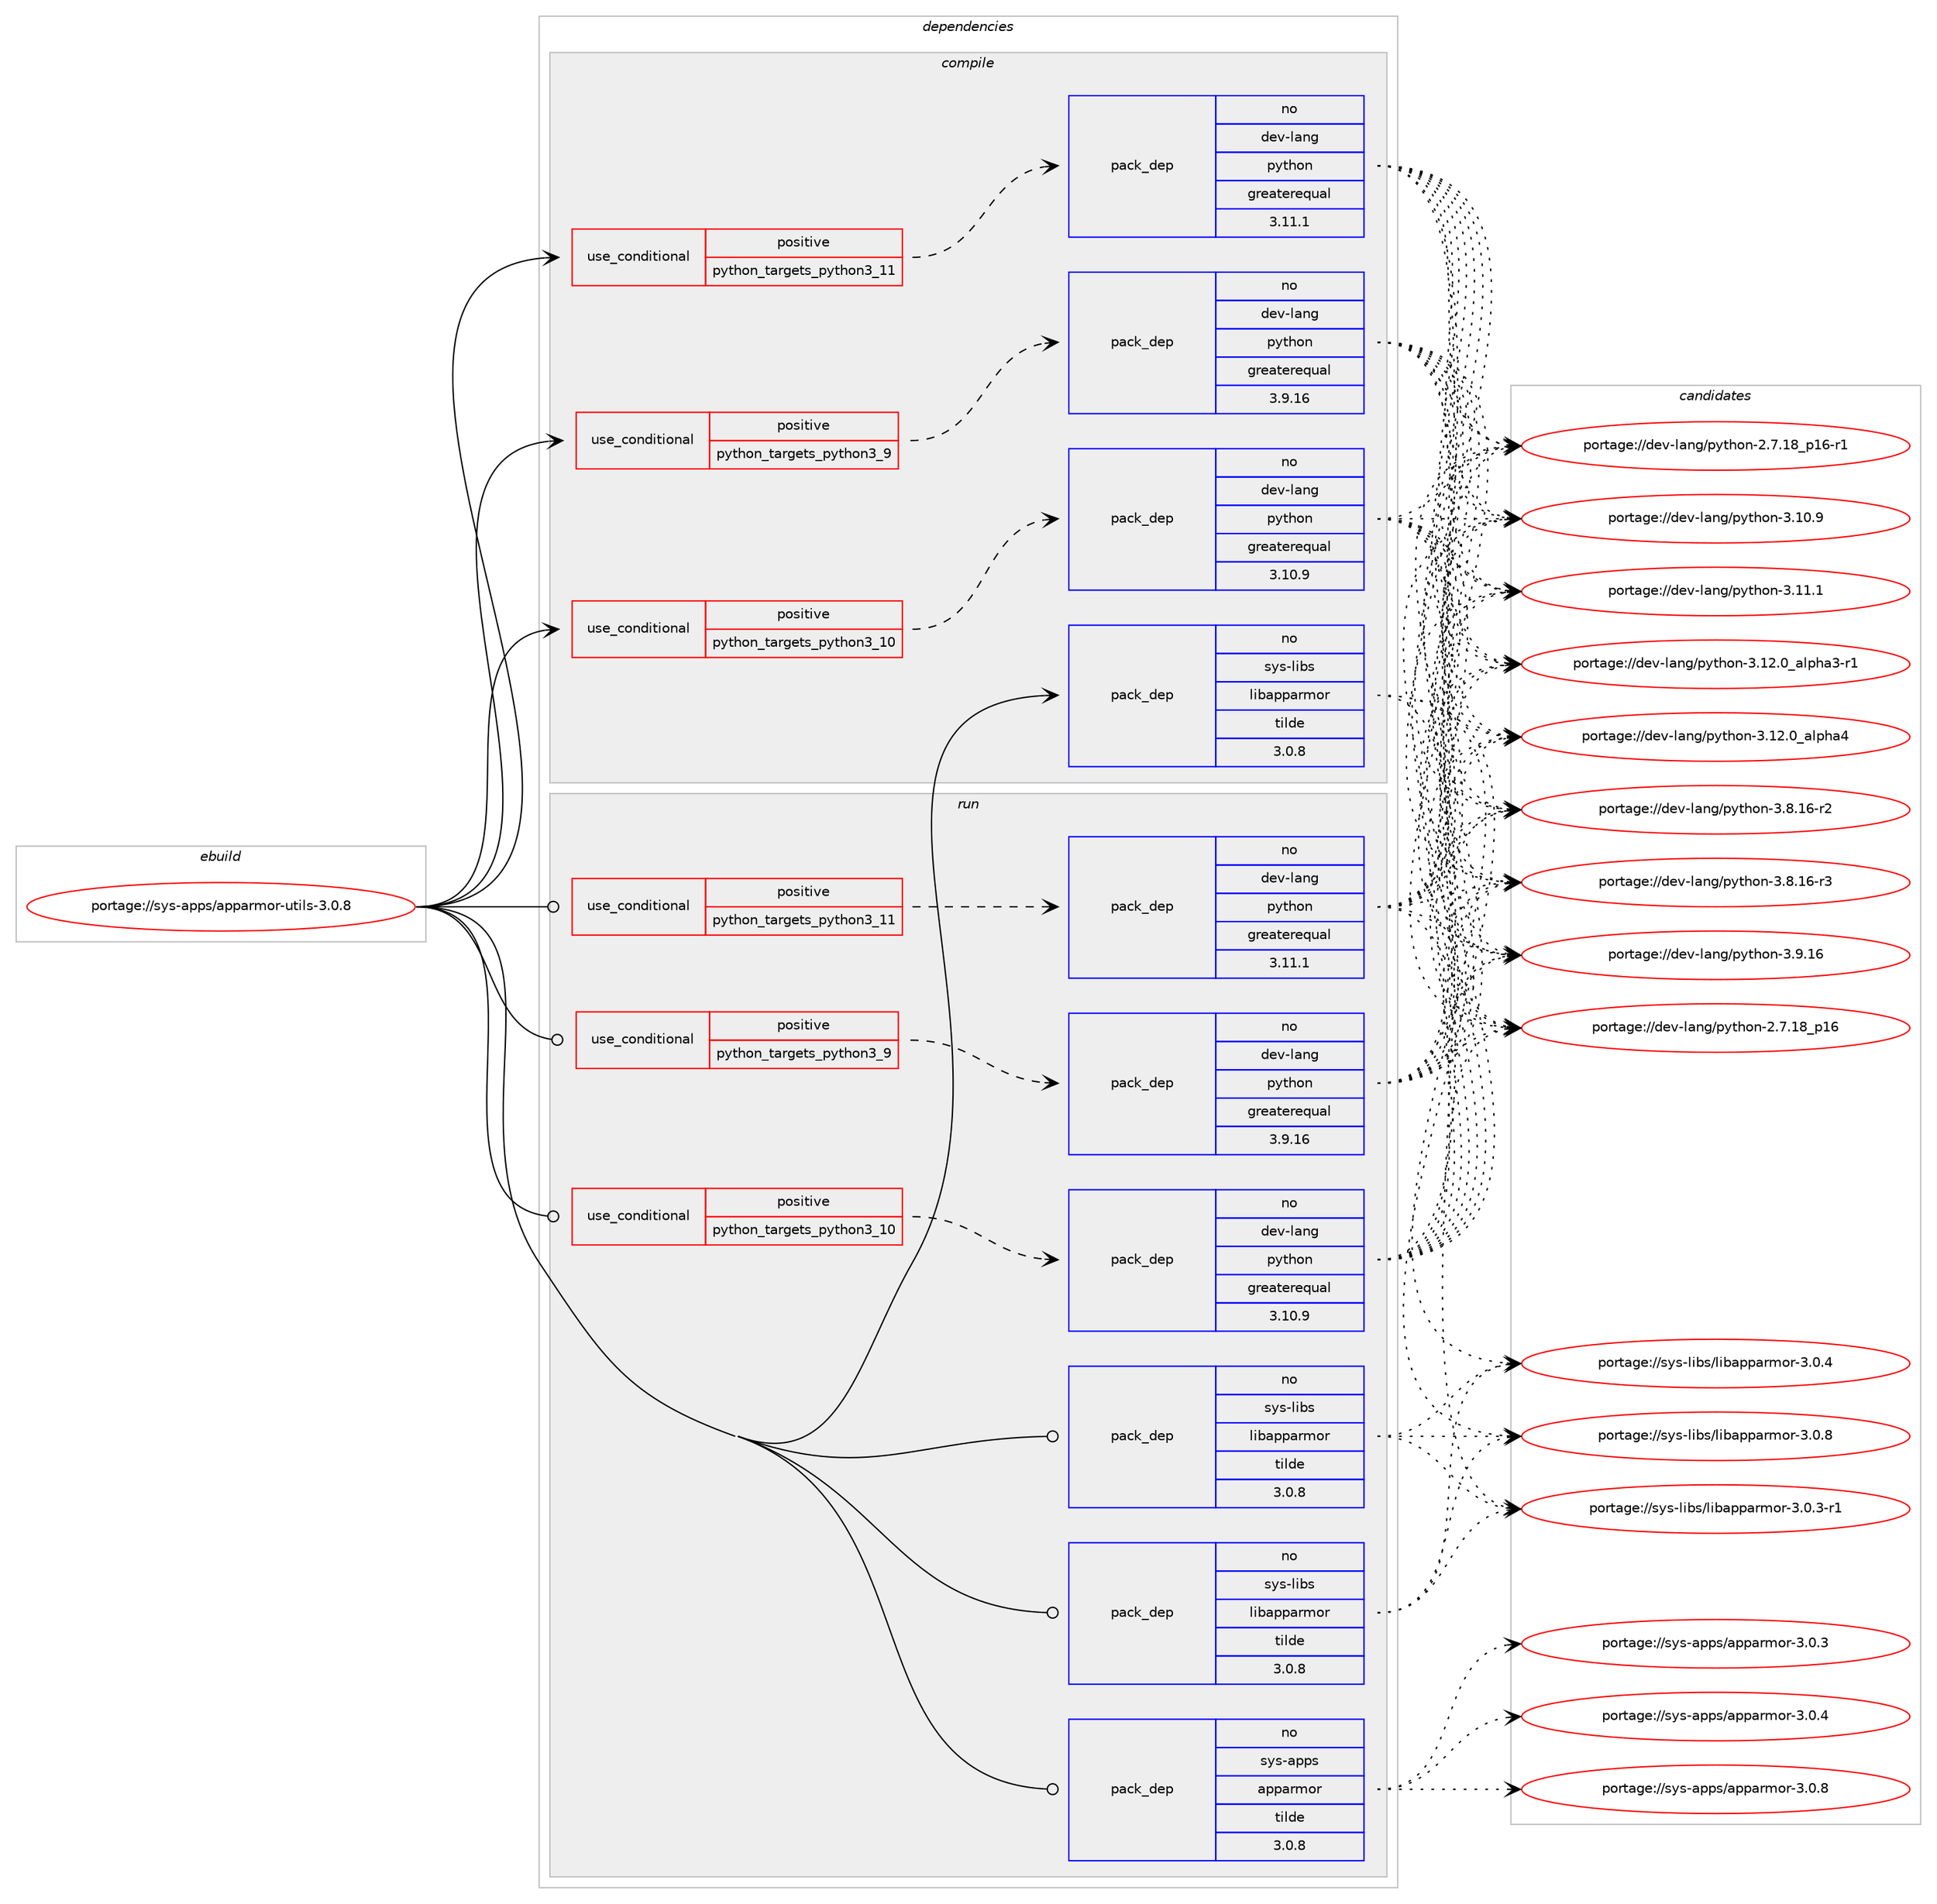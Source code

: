 digraph prolog {

# *************
# Graph options
# *************

newrank=true;
concentrate=true;
compound=true;
graph [rankdir=LR,fontname=Helvetica,fontsize=10,ranksep=1.5];#, ranksep=2.5, nodesep=0.2];
edge  [arrowhead=vee];
node  [fontname=Helvetica,fontsize=10];

# **********
# The ebuild
# **********

subgraph cluster_leftcol {
color=gray;
rank=same;
label=<<i>ebuild</i>>;
id [label="portage://sys-apps/apparmor-utils-3.0.8", color=red, width=4, href="../sys-apps/apparmor-utils-3.0.8.svg"];
}

# ****************
# The dependencies
# ****************

subgraph cluster_midcol {
color=gray;
label=<<i>dependencies</i>>;
subgraph cluster_compile {
fillcolor="#eeeeee";
style=filled;
label=<<i>compile</i>>;
subgraph cond3426 {
dependency5139 [label=<<TABLE BORDER="0" CELLBORDER="1" CELLSPACING="0" CELLPADDING="4"><TR><TD ROWSPAN="3" CELLPADDING="10">use_conditional</TD></TR><TR><TD>positive</TD></TR><TR><TD>python_targets_python3_10</TD></TR></TABLE>>, shape=none, color=red];
subgraph pack1661 {
dependency5140 [label=<<TABLE BORDER="0" CELLBORDER="1" CELLSPACING="0" CELLPADDING="4" WIDTH="220"><TR><TD ROWSPAN="6" CELLPADDING="30">pack_dep</TD></TR><TR><TD WIDTH="110">no</TD></TR><TR><TD>dev-lang</TD></TR><TR><TD>python</TD></TR><TR><TD>greaterequal</TD></TR><TR><TD>3.10.9</TD></TR></TABLE>>, shape=none, color=blue];
}
dependency5139:e -> dependency5140:w [weight=20,style="dashed",arrowhead="vee"];
}
id:e -> dependency5139:w [weight=20,style="solid",arrowhead="vee"];
subgraph cond3427 {
dependency5141 [label=<<TABLE BORDER="0" CELLBORDER="1" CELLSPACING="0" CELLPADDING="4"><TR><TD ROWSPAN="3" CELLPADDING="10">use_conditional</TD></TR><TR><TD>positive</TD></TR><TR><TD>python_targets_python3_11</TD></TR></TABLE>>, shape=none, color=red];
subgraph pack1662 {
dependency5142 [label=<<TABLE BORDER="0" CELLBORDER="1" CELLSPACING="0" CELLPADDING="4" WIDTH="220"><TR><TD ROWSPAN="6" CELLPADDING="30">pack_dep</TD></TR><TR><TD WIDTH="110">no</TD></TR><TR><TD>dev-lang</TD></TR><TR><TD>python</TD></TR><TR><TD>greaterequal</TD></TR><TR><TD>3.11.1</TD></TR></TABLE>>, shape=none, color=blue];
}
dependency5141:e -> dependency5142:w [weight=20,style="dashed",arrowhead="vee"];
}
id:e -> dependency5141:w [weight=20,style="solid",arrowhead="vee"];
subgraph cond3428 {
dependency5143 [label=<<TABLE BORDER="0" CELLBORDER="1" CELLSPACING="0" CELLPADDING="4"><TR><TD ROWSPAN="3" CELLPADDING="10">use_conditional</TD></TR><TR><TD>positive</TD></TR><TR><TD>python_targets_python3_9</TD></TR></TABLE>>, shape=none, color=red];
subgraph pack1663 {
dependency5144 [label=<<TABLE BORDER="0" CELLBORDER="1" CELLSPACING="0" CELLPADDING="4" WIDTH="220"><TR><TD ROWSPAN="6" CELLPADDING="30">pack_dep</TD></TR><TR><TD WIDTH="110">no</TD></TR><TR><TD>dev-lang</TD></TR><TR><TD>python</TD></TR><TR><TD>greaterequal</TD></TR><TR><TD>3.9.16</TD></TR></TABLE>>, shape=none, color=blue];
}
dependency5143:e -> dependency5144:w [weight=20,style="dashed",arrowhead="vee"];
}
id:e -> dependency5143:w [weight=20,style="solid",arrowhead="vee"];
# *** BEGIN UNKNOWN DEPENDENCY TYPE (TODO) ***
# id -> package_dependency(portage://sys-apps/apparmor-utils-3.0.8,install,no,dev-lang,perl,none,[,,],[],[])
# *** END UNKNOWN DEPENDENCY TYPE (TODO) ***

# *** BEGIN UNKNOWN DEPENDENCY TYPE (TODO) ***
# id -> package_dependency(portage://sys-apps/apparmor-utils-3.0.8,install,no,sys-devel,gettext,none,[,,],[],[])
# *** END UNKNOWN DEPENDENCY TYPE (TODO) ***

subgraph pack1664 {
dependency5145 [label=<<TABLE BORDER="0" CELLBORDER="1" CELLSPACING="0" CELLPADDING="4" WIDTH="220"><TR><TD ROWSPAN="6" CELLPADDING="30">pack_dep</TD></TR><TR><TD WIDTH="110">no</TD></TR><TR><TD>sys-libs</TD></TR><TR><TD>libapparmor</TD></TR><TR><TD>tilde</TD></TR><TR><TD>3.0.8</TD></TR></TABLE>>, shape=none, color=blue];
}
id:e -> dependency5145:w [weight=20,style="solid",arrowhead="vee"];
}
subgraph cluster_compileandrun {
fillcolor="#eeeeee";
style=filled;
label=<<i>compile and run</i>>;
}
subgraph cluster_run {
fillcolor="#eeeeee";
style=filled;
label=<<i>run</i>>;
subgraph cond3429 {
dependency5146 [label=<<TABLE BORDER="0" CELLBORDER="1" CELLSPACING="0" CELLPADDING="4"><TR><TD ROWSPAN="3" CELLPADDING="10">use_conditional</TD></TR><TR><TD>positive</TD></TR><TR><TD>python_targets_python3_10</TD></TR></TABLE>>, shape=none, color=red];
subgraph pack1665 {
dependency5147 [label=<<TABLE BORDER="0" CELLBORDER="1" CELLSPACING="0" CELLPADDING="4" WIDTH="220"><TR><TD ROWSPAN="6" CELLPADDING="30">pack_dep</TD></TR><TR><TD WIDTH="110">no</TD></TR><TR><TD>dev-lang</TD></TR><TR><TD>python</TD></TR><TR><TD>greaterequal</TD></TR><TR><TD>3.10.9</TD></TR></TABLE>>, shape=none, color=blue];
}
dependency5146:e -> dependency5147:w [weight=20,style="dashed",arrowhead="vee"];
}
id:e -> dependency5146:w [weight=20,style="solid",arrowhead="odot"];
subgraph cond3430 {
dependency5148 [label=<<TABLE BORDER="0" CELLBORDER="1" CELLSPACING="0" CELLPADDING="4"><TR><TD ROWSPAN="3" CELLPADDING="10">use_conditional</TD></TR><TR><TD>positive</TD></TR><TR><TD>python_targets_python3_11</TD></TR></TABLE>>, shape=none, color=red];
subgraph pack1666 {
dependency5149 [label=<<TABLE BORDER="0" CELLBORDER="1" CELLSPACING="0" CELLPADDING="4" WIDTH="220"><TR><TD ROWSPAN="6" CELLPADDING="30">pack_dep</TD></TR><TR><TD WIDTH="110">no</TD></TR><TR><TD>dev-lang</TD></TR><TR><TD>python</TD></TR><TR><TD>greaterequal</TD></TR><TR><TD>3.11.1</TD></TR></TABLE>>, shape=none, color=blue];
}
dependency5148:e -> dependency5149:w [weight=20,style="dashed",arrowhead="vee"];
}
id:e -> dependency5148:w [weight=20,style="solid",arrowhead="odot"];
subgraph cond3431 {
dependency5150 [label=<<TABLE BORDER="0" CELLBORDER="1" CELLSPACING="0" CELLPADDING="4"><TR><TD ROWSPAN="3" CELLPADDING="10">use_conditional</TD></TR><TR><TD>positive</TD></TR><TR><TD>python_targets_python3_9</TD></TR></TABLE>>, shape=none, color=red];
subgraph pack1667 {
dependency5151 [label=<<TABLE BORDER="0" CELLBORDER="1" CELLSPACING="0" CELLPADDING="4" WIDTH="220"><TR><TD ROWSPAN="6" CELLPADDING="30">pack_dep</TD></TR><TR><TD WIDTH="110">no</TD></TR><TR><TD>dev-lang</TD></TR><TR><TD>python</TD></TR><TR><TD>greaterequal</TD></TR><TR><TD>3.9.16</TD></TR></TABLE>>, shape=none, color=blue];
}
dependency5150:e -> dependency5151:w [weight=20,style="dashed",arrowhead="vee"];
}
id:e -> dependency5150:w [weight=20,style="solid",arrowhead="odot"];
# *** BEGIN UNKNOWN DEPENDENCY TYPE (TODO) ***
# id -> package_dependency(portage://sys-apps/apparmor-utils-3.0.8,run,no,dev-lang,perl,none,[,,],[],[])
# *** END UNKNOWN DEPENDENCY TYPE (TODO) ***

# *** BEGIN UNKNOWN DEPENDENCY TYPE (TODO) ***
# id -> package_dependency(portage://sys-apps/apparmor-utils-3.0.8,run,no,dev-lang,perl,none,[,,],any_same_slot,[])
# *** END UNKNOWN DEPENDENCY TYPE (TODO) ***

# *** BEGIN UNKNOWN DEPENDENCY TYPE (TODO) ***
# id -> package_dependency(portage://sys-apps/apparmor-utils-3.0.8,run,no,dev-perl,Locale-gettext,none,[,,],[],[])
# *** END UNKNOWN DEPENDENCY TYPE (TODO) ***

# *** BEGIN UNKNOWN DEPENDENCY TYPE (TODO) ***
# id -> package_dependency(portage://sys-apps/apparmor-utils-3.0.8,run,no,dev-perl,RPC-XML,none,[,,],[],[])
# *** END UNKNOWN DEPENDENCY TYPE (TODO) ***

# *** BEGIN UNKNOWN DEPENDENCY TYPE (TODO) ***
# id -> package_dependency(portage://sys-apps/apparmor-utils-3.0.8,run,no,dev-perl,TermReadKey,none,[,,],[],[])
# *** END UNKNOWN DEPENDENCY TYPE (TODO) ***

# *** BEGIN UNKNOWN DEPENDENCY TYPE (TODO) ***
# id -> package_dependency(portage://sys-apps/apparmor-utils-3.0.8,run,no,dev-python,notify2,none,[,,],[],[use(optenable(python_targets_python3_9),negative),use(optenable(python_targets_python3_10),negative),use(optenable(python_targets_python3_11),negative)])
# *** END UNKNOWN DEPENDENCY TYPE (TODO) ***

# *** BEGIN UNKNOWN DEPENDENCY TYPE (TODO) ***
# id -> package_dependency(portage://sys-apps/apparmor-utils-3.0.8,run,no,dev-python,psutil,none,[,,],[],[use(optenable(python_targets_python3_9),negative),use(optenable(python_targets_python3_10),negative),use(optenable(python_targets_python3_11),negative)])
# *** END UNKNOWN DEPENDENCY TYPE (TODO) ***

subgraph pack1668 {
dependency5152 [label=<<TABLE BORDER="0" CELLBORDER="1" CELLSPACING="0" CELLPADDING="4" WIDTH="220"><TR><TD ROWSPAN="6" CELLPADDING="30">pack_dep</TD></TR><TR><TD WIDTH="110">no</TD></TR><TR><TD>sys-apps</TD></TR><TR><TD>apparmor</TD></TR><TR><TD>tilde</TD></TR><TR><TD>3.0.8</TD></TR></TABLE>>, shape=none, color=blue];
}
id:e -> dependency5152:w [weight=20,style="solid",arrowhead="odot"];
subgraph pack1669 {
dependency5153 [label=<<TABLE BORDER="0" CELLBORDER="1" CELLSPACING="0" CELLPADDING="4" WIDTH="220"><TR><TD ROWSPAN="6" CELLPADDING="30">pack_dep</TD></TR><TR><TD WIDTH="110">no</TD></TR><TR><TD>sys-libs</TD></TR><TR><TD>libapparmor</TD></TR><TR><TD>tilde</TD></TR><TR><TD>3.0.8</TD></TR></TABLE>>, shape=none, color=blue];
}
id:e -> dependency5153:w [weight=20,style="solid",arrowhead="odot"];
subgraph pack1670 {
dependency5154 [label=<<TABLE BORDER="0" CELLBORDER="1" CELLSPACING="0" CELLPADDING="4" WIDTH="220"><TR><TD ROWSPAN="6" CELLPADDING="30">pack_dep</TD></TR><TR><TD WIDTH="110">no</TD></TR><TR><TD>sys-libs</TD></TR><TR><TD>libapparmor</TD></TR><TR><TD>tilde</TD></TR><TR><TD>3.0.8</TD></TR></TABLE>>, shape=none, color=blue];
}
id:e -> dependency5154:w [weight=20,style="solid",arrowhead="odot"];
# *** BEGIN UNKNOWN DEPENDENCY TYPE (TODO) ***
# id -> package_dependency(portage://sys-apps/apparmor-utils-3.0.8,run,no,virtual,perl-Data-Dumper,none,[,,],[],[])
# *** END UNKNOWN DEPENDENCY TYPE (TODO) ***

# *** BEGIN UNKNOWN DEPENDENCY TYPE (TODO) ***
# id -> package_dependency(portage://sys-apps/apparmor-utils-3.0.8,run,no,virtual,perl-Getopt-Long,none,[,,],[],[])
# *** END UNKNOWN DEPENDENCY TYPE (TODO) ***

}
}

# **************
# The candidates
# **************

subgraph cluster_choices {
rank=same;
color=gray;
label=<<i>candidates</i>>;

subgraph choice1661 {
color=black;
nodesep=1;
choice10010111845108971101034711212111610411111045504655464956951124954 [label="portage://dev-lang/python-2.7.18_p16", color=red, width=4,href="../dev-lang/python-2.7.18_p16.svg"];
choice100101118451089711010347112121116104111110455046554649569511249544511449 [label="portage://dev-lang/python-2.7.18_p16-r1", color=red, width=4,href="../dev-lang/python-2.7.18_p16-r1.svg"];
choice10010111845108971101034711212111610411111045514649484657 [label="portage://dev-lang/python-3.10.9", color=red, width=4,href="../dev-lang/python-3.10.9.svg"];
choice10010111845108971101034711212111610411111045514649494649 [label="portage://dev-lang/python-3.11.1", color=red, width=4,href="../dev-lang/python-3.11.1.svg"];
choice10010111845108971101034711212111610411111045514649504648959710811210497514511449 [label="portage://dev-lang/python-3.12.0_alpha3-r1", color=red, width=4,href="../dev-lang/python-3.12.0_alpha3-r1.svg"];
choice1001011184510897110103471121211161041111104551464950464895971081121049752 [label="portage://dev-lang/python-3.12.0_alpha4", color=red, width=4,href="../dev-lang/python-3.12.0_alpha4.svg"];
choice100101118451089711010347112121116104111110455146564649544511450 [label="portage://dev-lang/python-3.8.16-r2", color=red, width=4,href="../dev-lang/python-3.8.16-r2.svg"];
choice100101118451089711010347112121116104111110455146564649544511451 [label="portage://dev-lang/python-3.8.16-r3", color=red, width=4,href="../dev-lang/python-3.8.16-r3.svg"];
choice10010111845108971101034711212111610411111045514657464954 [label="portage://dev-lang/python-3.9.16", color=red, width=4,href="../dev-lang/python-3.9.16.svg"];
dependency5140:e -> choice10010111845108971101034711212111610411111045504655464956951124954:w [style=dotted,weight="100"];
dependency5140:e -> choice100101118451089711010347112121116104111110455046554649569511249544511449:w [style=dotted,weight="100"];
dependency5140:e -> choice10010111845108971101034711212111610411111045514649484657:w [style=dotted,weight="100"];
dependency5140:e -> choice10010111845108971101034711212111610411111045514649494649:w [style=dotted,weight="100"];
dependency5140:e -> choice10010111845108971101034711212111610411111045514649504648959710811210497514511449:w [style=dotted,weight="100"];
dependency5140:e -> choice1001011184510897110103471121211161041111104551464950464895971081121049752:w [style=dotted,weight="100"];
dependency5140:e -> choice100101118451089711010347112121116104111110455146564649544511450:w [style=dotted,weight="100"];
dependency5140:e -> choice100101118451089711010347112121116104111110455146564649544511451:w [style=dotted,weight="100"];
dependency5140:e -> choice10010111845108971101034711212111610411111045514657464954:w [style=dotted,weight="100"];
}
subgraph choice1662 {
color=black;
nodesep=1;
choice10010111845108971101034711212111610411111045504655464956951124954 [label="portage://dev-lang/python-2.7.18_p16", color=red, width=4,href="../dev-lang/python-2.7.18_p16.svg"];
choice100101118451089711010347112121116104111110455046554649569511249544511449 [label="portage://dev-lang/python-2.7.18_p16-r1", color=red, width=4,href="../dev-lang/python-2.7.18_p16-r1.svg"];
choice10010111845108971101034711212111610411111045514649484657 [label="portage://dev-lang/python-3.10.9", color=red, width=4,href="../dev-lang/python-3.10.9.svg"];
choice10010111845108971101034711212111610411111045514649494649 [label="portage://dev-lang/python-3.11.1", color=red, width=4,href="../dev-lang/python-3.11.1.svg"];
choice10010111845108971101034711212111610411111045514649504648959710811210497514511449 [label="portage://dev-lang/python-3.12.0_alpha3-r1", color=red, width=4,href="../dev-lang/python-3.12.0_alpha3-r1.svg"];
choice1001011184510897110103471121211161041111104551464950464895971081121049752 [label="portage://dev-lang/python-3.12.0_alpha4", color=red, width=4,href="../dev-lang/python-3.12.0_alpha4.svg"];
choice100101118451089711010347112121116104111110455146564649544511450 [label="portage://dev-lang/python-3.8.16-r2", color=red, width=4,href="../dev-lang/python-3.8.16-r2.svg"];
choice100101118451089711010347112121116104111110455146564649544511451 [label="portage://dev-lang/python-3.8.16-r3", color=red, width=4,href="../dev-lang/python-3.8.16-r3.svg"];
choice10010111845108971101034711212111610411111045514657464954 [label="portage://dev-lang/python-3.9.16", color=red, width=4,href="../dev-lang/python-3.9.16.svg"];
dependency5142:e -> choice10010111845108971101034711212111610411111045504655464956951124954:w [style=dotted,weight="100"];
dependency5142:e -> choice100101118451089711010347112121116104111110455046554649569511249544511449:w [style=dotted,weight="100"];
dependency5142:e -> choice10010111845108971101034711212111610411111045514649484657:w [style=dotted,weight="100"];
dependency5142:e -> choice10010111845108971101034711212111610411111045514649494649:w [style=dotted,weight="100"];
dependency5142:e -> choice10010111845108971101034711212111610411111045514649504648959710811210497514511449:w [style=dotted,weight="100"];
dependency5142:e -> choice1001011184510897110103471121211161041111104551464950464895971081121049752:w [style=dotted,weight="100"];
dependency5142:e -> choice100101118451089711010347112121116104111110455146564649544511450:w [style=dotted,weight="100"];
dependency5142:e -> choice100101118451089711010347112121116104111110455146564649544511451:w [style=dotted,weight="100"];
dependency5142:e -> choice10010111845108971101034711212111610411111045514657464954:w [style=dotted,weight="100"];
}
subgraph choice1663 {
color=black;
nodesep=1;
choice10010111845108971101034711212111610411111045504655464956951124954 [label="portage://dev-lang/python-2.7.18_p16", color=red, width=4,href="../dev-lang/python-2.7.18_p16.svg"];
choice100101118451089711010347112121116104111110455046554649569511249544511449 [label="portage://dev-lang/python-2.7.18_p16-r1", color=red, width=4,href="../dev-lang/python-2.7.18_p16-r1.svg"];
choice10010111845108971101034711212111610411111045514649484657 [label="portage://dev-lang/python-3.10.9", color=red, width=4,href="../dev-lang/python-3.10.9.svg"];
choice10010111845108971101034711212111610411111045514649494649 [label="portage://dev-lang/python-3.11.1", color=red, width=4,href="../dev-lang/python-3.11.1.svg"];
choice10010111845108971101034711212111610411111045514649504648959710811210497514511449 [label="portage://dev-lang/python-3.12.0_alpha3-r1", color=red, width=4,href="../dev-lang/python-3.12.0_alpha3-r1.svg"];
choice1001011184510897110103471121211161041111104551464950464895971081121049752 [label="portage://dev-lang/python-3.12.0_alpha4", color=red, width=4,href="../dev-lang/python-3.12.0_alpha4.svg"];
choice100101118451089711010347112121116104111110455146564649544511450 [label="portage://dev-lang/python-3.8.16-r2", color=red, width=4,href="../dev-lang/python-3.8.16-r2.svg"];
choice100101118451089711010347112121116104111110455146564649544511451 [label="portage://dev-lang/python-3.8.16-r3", color=red, width=4,href="../dev-lang/python-3.8.16-r3.svg"];
choice10010111845108971101034711212111610411111045514657464954 [label="portage://dev-lang/python-3.9.16", color=red, width=4,href="../dev-lang/python-3.9.16.svg"];
dependency5144:e -> choice10010111845108971101034711212111610411111045504655464956951124954:w [style=dotted,weight="100"];
dependency5144:e -> choice100101118451089711010347112121116104111110455046554649569511249544511449:w [style=dotted,weight="100"];
dependency5144:e -> choice10010111845108971101034711212111610411111045514649484657:w [style=dotted,weight="100"];
dependency5144:e -> choice10010111845108971101034711212111610411111045514649494649:w [style=dotted,weight="100"];
dependency5144:e -> choice10010111845108971101034711212111610411111045514649504648959710811210497514511449:w [style=dotted,weight="100"];
dependency5144:e -> choice1001011184510897110103471121211161041111104551464950464895971081121049752:w [style=dotted,weight="100"];
dependency5144:e -> choice100101118451089711010347112121116104111110455146564649544511450:w [style=dotted,weight="100"];
dependency5144:e -> choice100101118451089711010347112121116104111110455146564649544511451:w [style=dotted,weight="100"];
dependency5144:e -> choice10010111845108971101034711212111610411111045514657464954:w [style=dotted,weight="100"];
}
subgraph choice1664 {
color=black;
nodesep=1;
choice1151211154510810598115471081059897112112971141091111144551464846514511449 [label="portage://sys-libs/libapparmor-3.0.3-r1", color=red, width=4,href="../sys-libs/libapparmor-3.0.3-r1.svg"];
choice115121115451081059811547108105989711211297114109111114455146484652 [label="portage://sys-libs/libapparmor-3.0.4", color=red, width=4,href="../sys-libs/libapparmor-3.0.4.svg"];
choice115121115451081059811547108105989711211297114109111114455146484656 [label="portage://sys-libs/libapparmor-3.0.8", color=red, width=4,href="../sys-libs/libapparmor-3.0.8.svg"];
dependency5145:e -> choice1151211154510810598115471081059897112112971141091111144551464846514511449:w [style=dotted,weight="100"];
dependency5145:e -> choice115121115451081059811547108105989711211297114109111114455146484652:w [style=dotted,weight="100"];
dependency5145:e -> choice115121115451081059811547108105989711211297114109111114455146484656:w [style=dotted,weight="100"];
}
subgraph choice1665 {
color=black;
nodesep=1;
choice10010111845108971101034711212111610411111045504655464956951124954 [label="portage://dev-lang/python-2.7.18_p16", color=red, width=4,href="../dev-lang/python-2.7.18_p16.svg"];
choice100101118451089711010347112121116104111110455046554649569511249544511449 [label="portage://dev-lang/python-2.7.18_p16-r1", color=red, width=4,href="../dev-lang/python-2.7.18_p16-r1.svg"];
choice10010111845108971101034711212111610411111045514649484657 [label="portage://dev-lang/python-3.10.9", color=red, width=4,href="../dev-lang/python-3.10.9.svg"];
choice10010111845108971101034711212111610411111045514649494649 [label="portage://dev-lang/python-3.11.1", color=red, width=4,href="../dev-lang/python-3.11.1.svg"];
choice10010111845108971101034711212111610411111045514649504648959710811210497514511449 [label="portage://dev-lang/python-3.12.0_alpha3-r1", color=red, width=4,href="../dev-lang/python-3.12.0_alpha3-r1.svg"];
choice1001011184510897110103471121211161041111104551464950464895971081121049752 [label="portage://dev-lang/python-3.12.0_alpha4", color=red, width=4,href="../dev-lang/python-3.12.0_alpha4.svg"];
choice100101118451089711010347112121116104111110455146564649544511450 [label="portage://dev-lang/python-3.8.16-r2", color=red, width=4,href="../dev-lang/python-3.8.16-r2.svg"];
choice100101118451089711010347112121116104111110455146564649544511451 [label="portage://dev-lang/python-3.8.16-r3", color=red, width=4,href="../dev-lang/python-3.8.16-r3.svg"];
choice10010111845108971101034711212111610411111045514657464954 [label="portage://dev-lang/python-3.9.16", color=red, width=4,href="../dev-lang/python-3.9.16.svg"];
dependency5147:e -> choice10010111845108971101034711212111610411111045504655464956951124954:w [style=dotted,weight="100"];
dependency5147:e -> choice100101118451089711010347112121116104111110455046554649569511249544511449:w [style=dotted,weight="100"];
dependency5147:e -> choice10010111845108971101034711212111610411111045514649484657:w [style=dotted,weight="100"];
dependency5147:e -> choice10010111845108971101034711212111610411111045514649494649:w [style=dotted,weight="100"];
dependency5147:e -> choice10010111845108971101034711212111610411111045514649504648959710811210497514511449:w [style=dotted,weight="100"];
dependency5147:e -> choice1001011184510897110103471121211161041111104551464950464895971081121049752:w [style=dotted,weight="100"];
dependency5147:e -> choice100101118451089711010347112121116104111110455146564649544511450:w [style=dotted,weight="100"];
dependency5147:e -> choice100101118451089711010347112121116104111110455146564649544511451:w [style=dotted,weight="100"];
dependency5147:e -> choice10010111845108971101034711212111610411111045514657464954:w [style=dotted,weight="100"];
}
subgraph choice1666 {
color=black;
nodesep=1;
choice10010111845108971101034711212111610411111045504655464956951124954 [label="portage://dev-lang/python-2.7.18_p16", color=red, width=4,href="../dev-lang/python-2.7.18_p16.svg"];
choice100101118451089711010347112121116104111110455046554649569511249544511449 [label="portage://dev-lang/python-2.7.18_p16-r1", color=red, width=4,href="../dev-lang/python-2.7.18_p16-r1.svg"];
choice10010111845108971101034711212111610411111045514649484657 [label="portage://dev-lang/python-3.10.9", color=red, width=4,href="../dev-lang/python-3.10.9.svg"];
choice10010111845108971101034711212111610411111045514649494649 [label="portage://dev-lang/python-3.11.1", color=red, width=4,href="../dev-lang/python-3.11.1.svg"];
choice10010111845108971101034711212111610411111045514649504648959710811210497514511449 [label="portage://dev-lang/python-3.12.0_alpha3-r1", color=red, width=4,href="../dev-lang/python-3.12.0_alpha3-r1.svg"];
choice1001011184510897110103471121211161041111104551464950464895971081121049752 [label="portage://dev-lang/python-3.12.0_alpha4", color=red, width=4,href="../dev-lang/python-3.12.0_alpha4.svg"];
choice100101118451089711010347112121116104111110455146564649544511450 [label="portage://dev-lang/python-3.8.16-r2", color=red, width=4,href="../dev-lang/python-3.8.16-r2.svg"];
choice100101118451089711010347112121116104111110455146564649544511451 [label="portage://dev-lang/python-3.8.16-r3", color=red, width=4,href="../dev-lang/python-3.8.16-r3.svg"];
choice10010111845108971101034711212111610411111045514657464954 [label="portage://dev-lang/python-3.9.16", color=red, width=4,href="../dev-lang/python-3.9.16.svg"];
dependency5149:e -> choice10010111845108971101034711212111610411111045504655464956951124954:w [style=dotted,weight="100"];
dependency5149:e -> choice100101118451089711010347112121116104111110455046554649569511249544511449:w [style=dotted,weight="100"];
dependency5149:e -> choice10010111845108971101034711212111610411111045514649484657:w [style=dotted,weight="100"];
dependency5149:e -> choice10010111845108971101034711212111610411111045514649494649:w [style=dotted,weight="100"];
dependency5149:e -> choice10010111845108971101034711212111610411111045514649504648959710811210497514511449:w [style=dotted,weight="100"];
dependency5149:e -> choice1001011184510897110103471121211161041111104551464950464895971081121049752:w [style=dotted,weight="100"];
dependency5149:e -> choice100101118451089711010347112121116104111110455146564649544511450:w [style=dotted,weight="100"];
dependency5149:e -> choice100101118451089711010347112121116104111110455146564649544511451:w [style=dotted,weight="100"];
dependency5149:e -> choice10010111845108971101034711212111610411111045514657464954:w [style=dotted,weight="100"];
}
subgraph choice1667 {
color=black;
nodesep=1;
choice10010111845108971101034711212111610411111045504655464956951124954 [label="portage://dev-lang/python-2.7.18_p16", color=red, width=4,href="../dev-lang/python-2.7.18_p16.svg"];
choice100101118451089711010347112121116104111110455046554649569511249544511449 [label="portage://dev-lang/python-2.7.18_p16-r1", color=red, width=4,href="../dev-lang/python-2.7.18_p16-r1.svg"];
choice10010111845108971101034711212111610411111045514649484657 [label="portage://dev-lang/python-3.10.9", color=red, width=4,href="../dev-lang/python-3.10.9.svg"];
choice10010111845108971101034711212111610411111045514649494649 [label="portage://dev-lang/python-3.11.1", color=red, width=4,href="../dev-lang/python-3.11.1.svg"];
choice10010111845108971101034711212111610411111045514649504648959710811210497514511449 [label="portage://dev-lang/python-3.12.0_alpha3-r1", color=red, width=4,href="../dev-lang/python-3.12.0_alpha3-r1.svg"];
choice1001011184510897110103471121211161041111104551464950464895971081121049752 [label="portage://dev-lang/python-3.12.0_alpha4", color=red, width=4,href="../dev-lang/python-3.12.0_alpha4.svg"];
choice100101118451089711010347112121116104111110455146564649544511450 [label="portage://dev-lang/python-3.8.16-r2", color=red, width=4,href="../dev-lang/python-3.8.16-r2.svg"];
choice100101118451089711010347112121116104111110455146564649544511451 [label="portage://dev-lang/python-3.8.16-r3", color=red, width=4,href="../dev-lang/python-3.8.16-r3.svg"];
choice10010111845108971101034711212111610411111045514657464954 [label="portage://dev-lang/python-3.9.16", color=red, width=4,href="../dev-lang/python-3.9.16.svg"];
dependency5151:e -> choice10010111845108971101034711212111610411111045504655464956951124954:w [style=dotted,weight="100"];
dependency5151:e -> choice100101118451089711010347112121116104111110455046554649569511249544511449:w [style=dotted,weight="100"];
dependency5151:e -> choice10010111845108971101034711212111610411111045514649484657:w [style=dotted,weight="100"];
dependency5151:e -> choice10010111845108971101034711212111610411111045514649494649:w [style=dotted,weight="100"];
dependency5151:e -> choice10010111845108971101034711212111610411111045514649504648959710811210497514511449:w [style=dotted,weight="100"];
dependency5151:e -> choice1001011184510897110103471121211161041111104551464950464895971081121049752:w [style=dotted,weight="100"];
dependency5151:e -> choice100101118451089711010347112121116104111110455146564649544511450:w [style=dotted,weight="100"];
dependency5151:e -> choice100101118451089711010347112121116104111110455146564649544511451:w [style=dotted,weight="100"];
dependency5151:e -> choice10010111845108971101034711212111610411111045514657464954:w [style=dotted,weight="100"];
}
subgraph choice1668 {
color=black;
nodesep=1;
choice1151211154597112112115479711211297114109111114455146484651 [label="portage://sys-apps/apparmor-3.0.3", color=red, width=4,href="../sys-apps/apparmor-3.0.3.svg"];
choice1151211154597112112115479711211297114109111114455146484652 [label="portage://sys-apps/apparmor-3.0.4", color=red, width=4,href="../sys-apps/apparmor-3.0.4.svg"];
choice1151211154597112112115479711211297114109111114455146484656 [label="portage://sys-apps/apparmor-3.0.8", color=red, width=4,href="../sys-apps/apparmor-3.0.8.svg"];
dependency5152:e -> choice1151211154597112112115479711211297114109111114455146484651:w [style=dotted,weight="100"];
dependency5152:e -> choice1151211154597112112115479711211297114109111114455146484652:w [style=dotted,weight="100"];
dependency5152:e -> choice1151211154597112112115479711211297114109111114455146484656:w [style=dotted,weight="100"];
}
subgraph choice1669 {
color=black;
nodesep=1;
choice1151211154510810598115471081059897112112971141091111144551464846514511449 [label="portage://sys-libs/libapparmor-3.0.3-r1", color=red, width=4,href="../sys-libs/libapparmor-3.0.3-r1.svg"];
choice115121115451081059811547108105989711211297114109111114455146484652 [label="portage://sys-libs/libapparmor-3.0.4", color=red, width=4,href="../sys-libs/libapparmor-3.0.4.svg"];
choice115121115451081059811547108105989711211297114109111114455146484656 [label="portage://sys-libs/libapparmor-3.0.8", color=red, width=4,href="../sys-libs/libapparmor-3.0.8.svg"];
dependency5153:e -> choice1151211154510810598115471081059897112112971141091111144551464846514511449:w [style=dotted,weight="100"];
dependency5153:e -> choice115121115451081059811547108105989711211297114109111114455146484652:w [style=dotted,weight="100"];
dependency5153:e -> choice115121115451081059811547108105989711211297114109111114455146484656:w [style=dotted,weight="100"];
}
subgraph choice1670 {
color=black;
nodesep=1;
choice1151211154510810598115471081059897112112971141091111144551464846514511449 [label="portage://sys-libs/libapparmor-3.0.3-r1", color=red, width=4,href="../sys-libs/libapparmor-3.0.3-r1.svg"];
choice115121115451081059811547108105989711211297114109111114455146484652 [label="portage://sys-libs/libapparmor-3.0.4", color=red, width=4,href="../sys-libs/libapparmor-3.0.4.svg"];
choice115121115451081059811547108105989711211297114109111114455146484656 [label="portage://sys-libs/libapparmor-3.0.8", color=red, width=4,href="../sys-libs/libapparmor-3.0.8.svg"];
dependency5154:e -> choice1151211154510810598115471081059897112112971141091111144551464846514511449:w [style=dotted,weight="100"];
dependency5154:e -> choice115121115451081059811547108105989711211297114109111114455146484652:w [style=dotted,weight="100"];
dependency5154:e -> choice115121115451081059811547108105989711211297114109111114455146484656:w [style=dotted,weight="100"];
}
}

}
